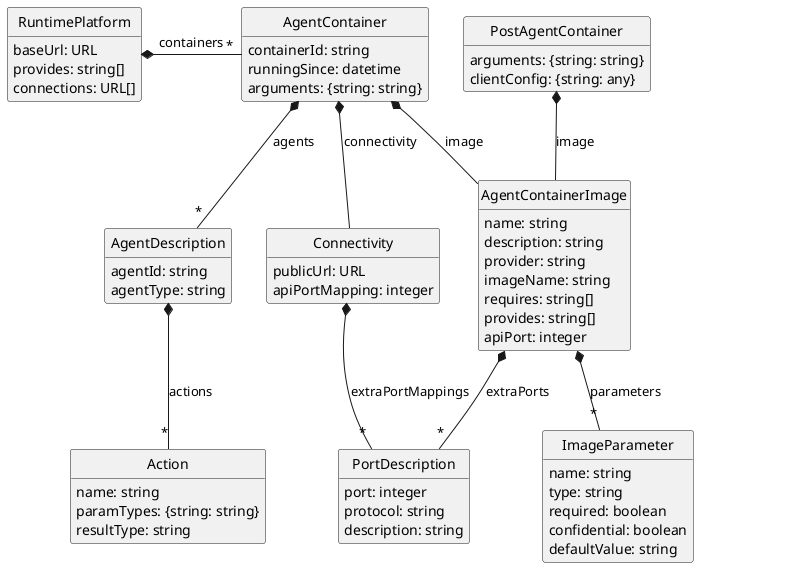 @startuml models
'https://plantuml.com/sequence-diagram

hide empty methods
hide circle


class RuntimePlatform {
    baseUrl: URL
    provides: string[]
    connections: URL[]
}
RuntimePlatform *- "*" AgentContainer: containers


class PostAgentContainer {
    arguments: {string: string}
    clientConfig: {string: any}
}
PostAgentContainer *-- AgentContainerImage: image

class AgentContainer {
    containerId: string
    runningSince: datetime
    arguments: {string: string}
}
AgentContainer *-- "*" AgentDescription: agents
AgentContainer *--  AgentContainerImage: image
AgentContainer *-- Connectivity: connectivity

class Connectivity {
    publicUrl: URL
    apiPortMapping: integer
}
Connectivity *-- "*" PortDescription: extraPortMappings


class AgentContainerImage {
    name: string
    description: string
    provider: string
    imageName: string
    requires: string[]
    provides: string[]
    apiPort: integer
}
AgentContainerImage *-- "*" PortDescription: extraPorts
AgentContainerImage *-- "*" ImageParameter: parameters

class PortDescription {
    port: integer
    protocol: string
    description: string
}
' actually "port" is not an attribute but the key in a hash map

class ImageParameter {
    name: string
    type: string
    required: boolean
    confidential: boolean
    defaultValue: string
}

class AgentDescription {
    agentId: string
    agentType: string
}
AgentDescription *-- "*" Action: actions


class Action {
    name: string
    paramTypes: {string: string}
    resultType: string
}
' actually, the attributes are called "parameters" and "result", but adding "types" might be clearer

class Message {
    payload: json
    replyTo: string
}
hide Message

@enduml
